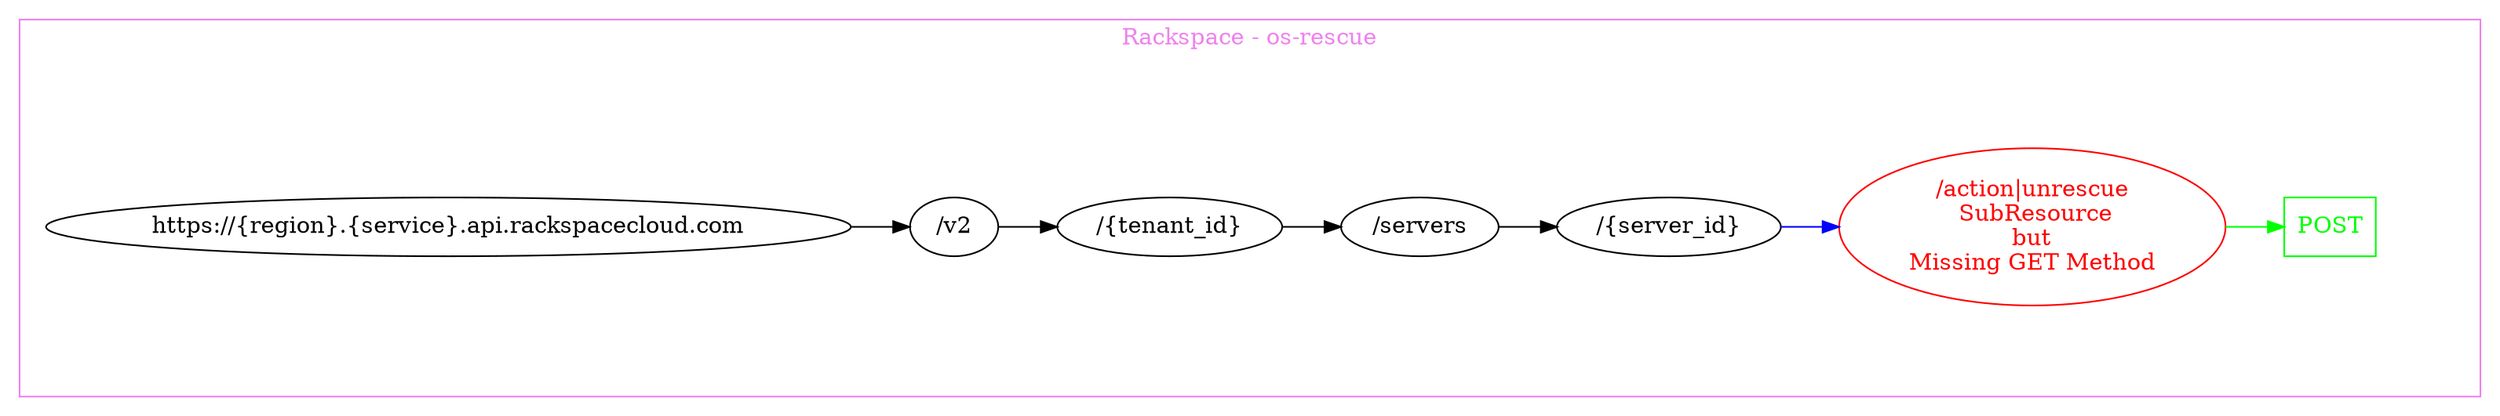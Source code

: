 digraph Cloud_Computing_REST_API {
rankdir="LR";
subgraph cluster_0 {
label="Rackspace - os-rescue"
color=violet
fontcolor=violet
subgraph cluster_1 {
label=""
color=white
fontcolor=white
node1 [label="https://{region}.{service}.api.rackspacecloud.com", shape="ellipse", color="black", fontcolor="black"]
node1 -> node2 [color="black", fontcolor="black"]
subgraph cluster_2 {
label=""
color=white
fontcolor=white
node2 [label="/v2", shape="ellipse", color="black", fontcolor="black"]
node2 -> node3 [color="black", fontcolor="black"]
subgraph cluster_3 {
label=""
color=white
fontcolor=white
node3 [label="/{tenant_id}", shape="ellipse", color="black", fontcolor="black"]
node3 -> node4 [color="black", fontcolor="black"]
subgraph cluster_4 {
label=""
color=white
fontcolor=white
node4 [label="/servers", shape="ellipse", color="black", fontcolor="black"]
node4 -> node5 [color="black", fontcolor="black"]
subgraph cluster_5 {
label=""
color=white
fontcolor=white
node5 [label="/{server_id}", shape="ellipse", color="black", fontcolor="black"]
node5 -> node6 [color="blue", fontcolor="blue"]
subgraph cluster_6 {
label=""
color=white
fontcolor=white
node6 [label="/action|unrescue\n SubResource\nbut\nMissing GET Method", shape="ellipse", color="red", fontcolor="red"]
node6 -> node7 [color="green", fontcolor="green"]
subgraph cluster_7 {
label=""
color=white
fontcolor=white
node7 [label="POST", shape="box", color="green", fontcolor="green"]
}
}
}
}
}
}
}
}
}
